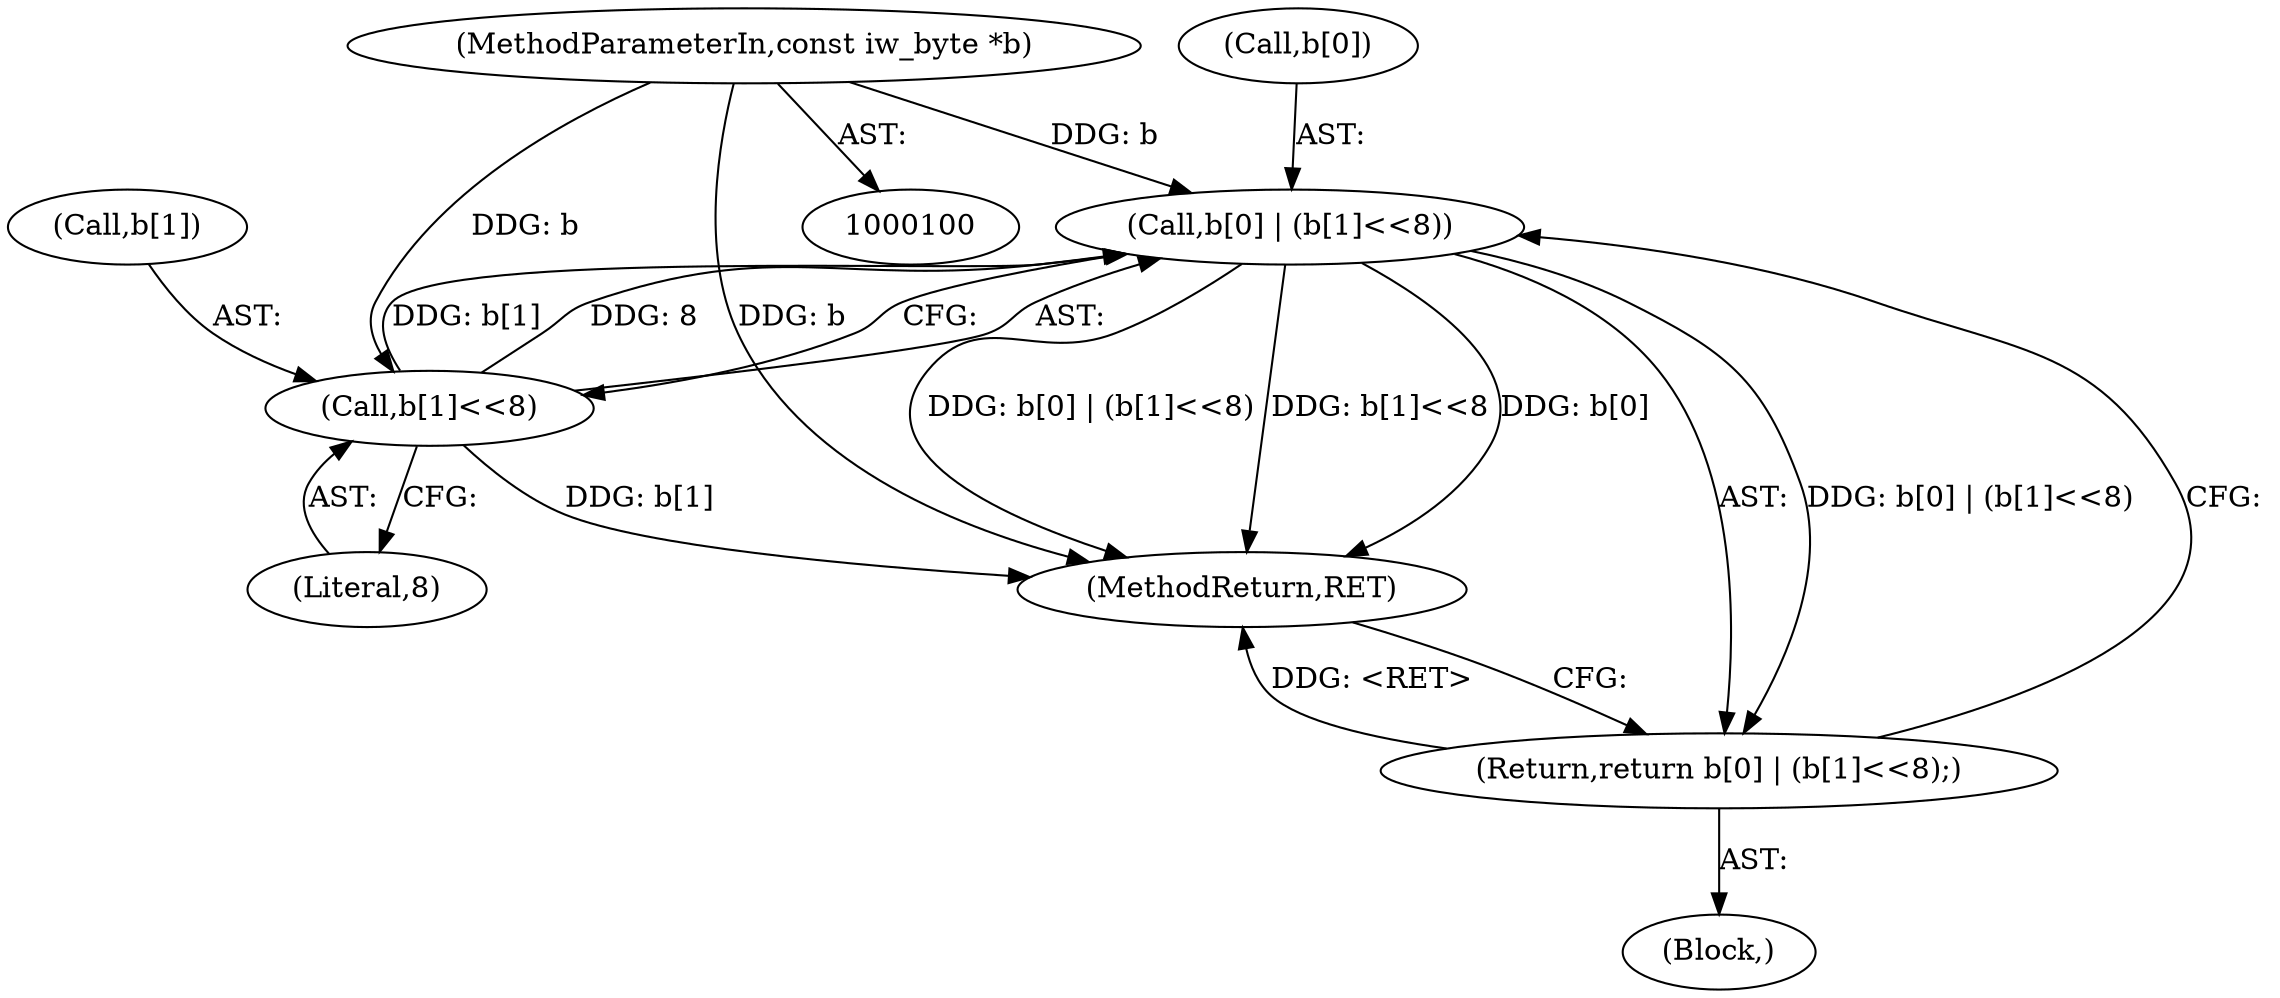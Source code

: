 digraph "1_imageworsener_a00183107d4b84bc8a714290e824ca9c68dac738_3@array" {
"1000104" [label="(Call,b[0] | (b[1]<<8))"];
"1000101" [label="(MethodParameterIn,const iw_byte *b)"];
"1000108" [label="(Call,b[1]<<8)"];
"1000103" [label="(Return,return b[0] | (b[1]<<8);)"];
"1000102" [label="(Block,)"];
"1000113" [label="(MethodReturn,RET)"];
"1000109" [label="(Call,b[1])"];
"1000103" [label="(Return,return b[0] | (b[1]<<8);)"];
"1000112" [label="(Literal,8)"];
"1000105" [label="(Call,b[0])"];
"1000101" [label="(MethodParameterIn,const iw_byte *b)"];
"1000104" [label="(Call,b[0] | (b[1]<<8))"];
"1000108" [label="(Call,b[1]<<8)"];
"1000104" -> "1000103"  [label="AST: "];
"1000104" -> "1000108"  [label="CFG: "];
"1000105" -> "1000104"  [label="AST: "];
"1000108" -> "1000104"  [label="AST: "];
"1000103" -> "1000104"  [label="CFG: "];
"1000104" -> "1000113"  [label="DDG: b[1]<<8"];
"1000104" -> "1000113"  [label="DDG: b[0] | (b[1]<<8)"];
"1000104" -> "1000113"  [label="DDG: b[0]"];
"1000104" -> "1000103"  [label="DDG: b[0] | (b[1]<<8)"];
"1000101" -> "1000104"  [label="DDG: b"];
"1000108" -> "1000104"  [label="DDG: b[1]"];
"1000108" -> "1000104"  [label="DDG: 8"];
"1000101" -> "1000100"  [label="AST: "];
"1000101" -> "1000113"  [label="DDG: b"];
"1000101" -> "1000108"  [label="DDG: b"];
"1000108" -> "1000112"  [label="CFG: "];
"1000109" -> "1000108"  [label="AST: "];
"1000112" -> "1000108"  [label="AST: "];
"1000108" -> "1000113"  [label="DDG: b[1]"];
"1000103" -> "1000102"  [label="AST: "];
"1000113" -> "1000103"  [label="CFG: "];
"1000103" -> "1000113"  [label="DDG: <RET>"];
}
